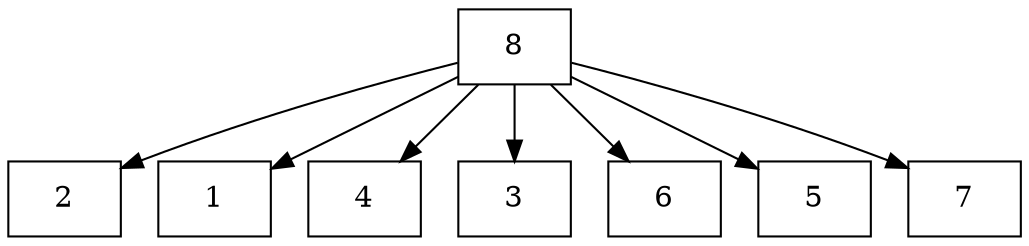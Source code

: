 digraph "post dom tree for'modbusSlaveHandler' function" {
	8 [shape=record, label="8",id=8,level=1];
	8 -> 2;
		2 [shape=record, label="2",id=2,level=2];
	8 -> 1;
		1 [shape=record, label="1",id=1,level=2];
	8 -> 4;
		4 [shape=record, label="4",id=4,level=2];
	8 -> 3;
		3 [shape=record, label="3",id=3,level=2];
	8 -> 6;
		6 [shape=record, label="6",id=6,level=2];
	8 -> 5;
		5 [shape=record, label="5",id=5,level=2];
	8 -> 7;
		7 [shape=record, label="7",id=7,level=2];
}
